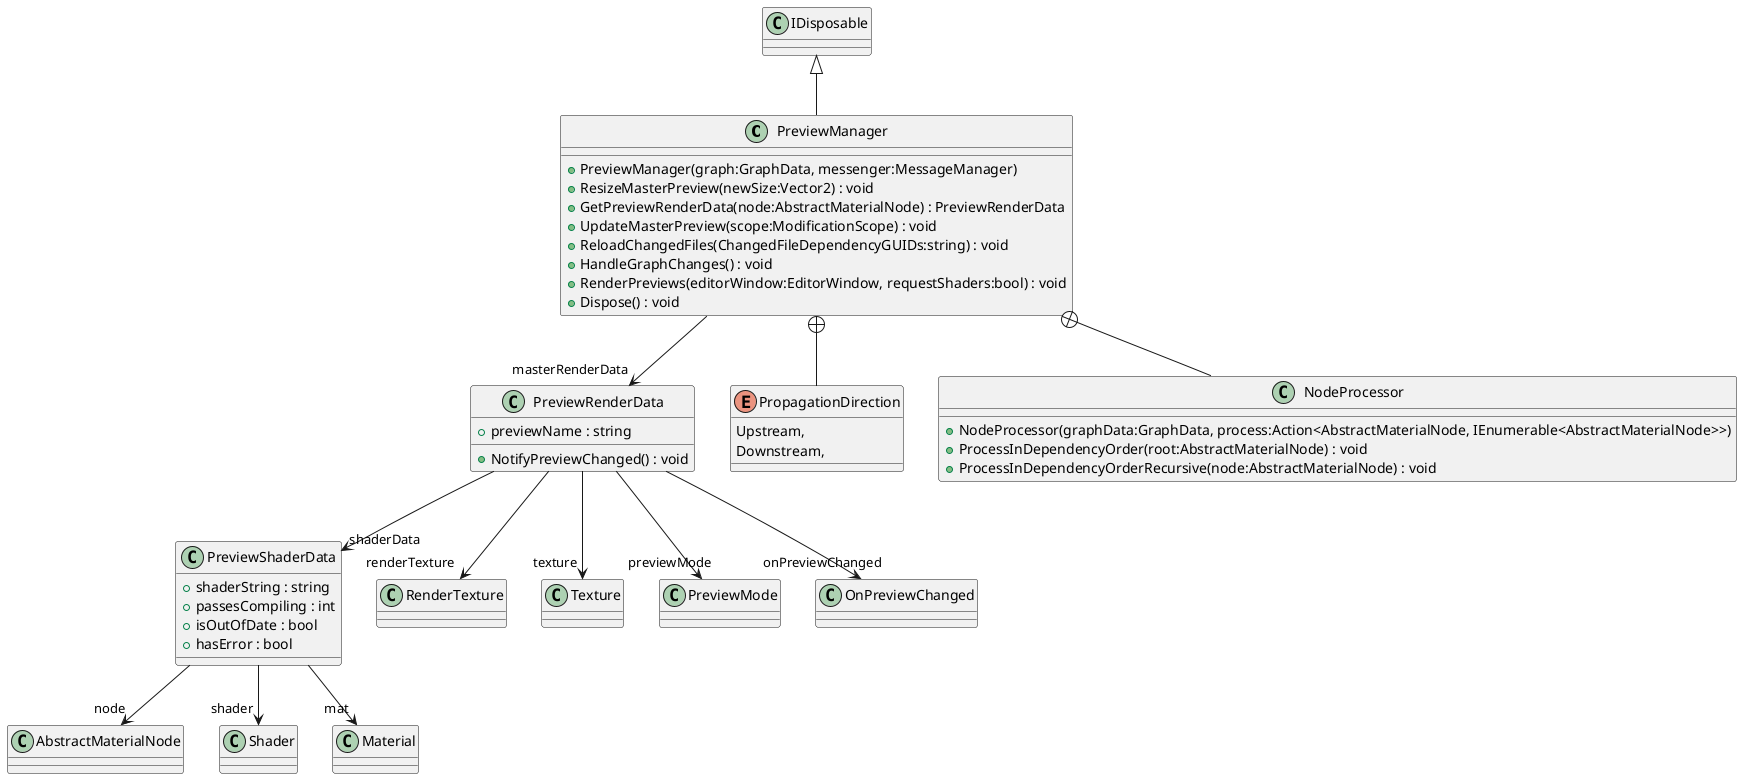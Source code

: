 @startuml
class PreviewManager {
    + PreviewManager(graph:GraphData, messenger:MessageManager)
    + ResizeMasterPreview(newSize:Vector2) : void
    + GetPreviewRenderData(node:AbstractMaterialNode) : PreviewRenderData
    + UpdateMasterPreview(scope:ModificationScope) : void
    + ReloadChangedFiles(ChangedFileDependencyGUIDs:string) : void
    + HandleGraphChanges() : void
    + RenderPreviews(editorWindow:EditorWindow, requestShaders:bool) : void
    + Dispose() : void
}
class PreviewShaderData {
    + shaderString : string
    + passesCompiling : int
    + isOutOfDate : bool
    + hasError : bool
}
class PreviewRenderData {
    + previewName : string
    + NotifyPreviewChanged() : void
}
enum PropagationDirection {
    Upstream,
    Downstream,
}
class NodeProcessor {
    + NodeProcessor(graphData:GraphData, process:Action<AbstractMaterialNode, IEnumerable<AbstractMaterialNode>>)
    + ProcessInDependencyOrder(root:AbstractMaterialNode) : void
    + ProcessInDependencyOrderRecursive(node:AbstractMaterialNode) : void
}
IDisposable <|-- PreviewManager
PreviewManager --> "masterRenderData" PreviewRenderData
PreviewShaderData --> "node" AbstractMaterialNode
PreviewShaderData --> "shader" Shader
PreviewShaderData --> "mat" Material
PreviewRenderData --> "shaderData" PreviewShaderData
PreviewRenderData --> "renderTexture" RenderTexture
PreviewRenderData --> "texture" Texture
PreviewRenderData --> "previewMode" PreviewMode
PreviewRenderData --> "onPreviewChanged" OnPreviewChanged
PreviewManager +-- PropagationDirection
PreviewManager +-- NodeProcessor
@enduml

